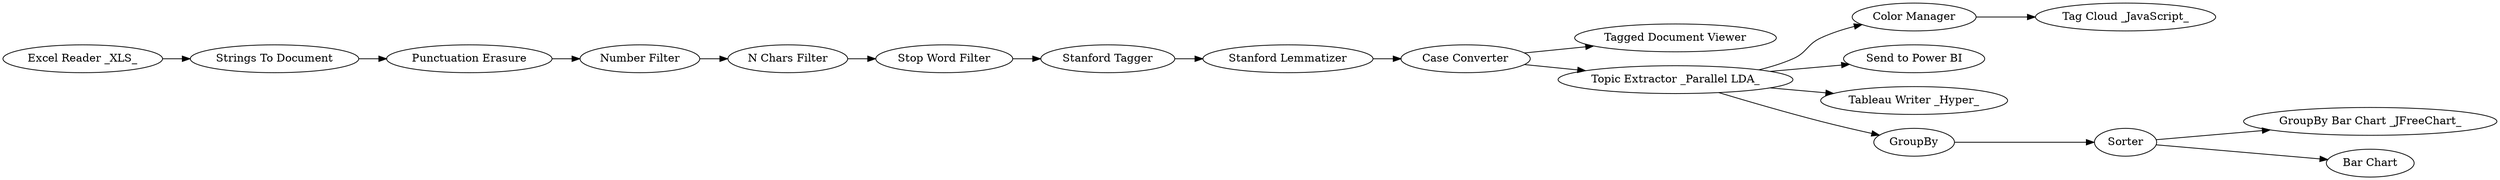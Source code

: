 digraph {
	"393759583818990309_33" [label="Case Converter"]
	"393759583818990309_30" [label="Number Filter"]
	"3195451692474366991_771" [label="Strings To Document"]
	"3195451692474366991_773" [label="GroupBy Bar Chart _JFreeChart_"]
	"393759583818990309_43" [label="Tagged Document Viewer"]
	"3195451692474366991_769" [label="Color Manager"]
	"3195451692474366991_776" [label="Send to Power BI"]
	"3195451692474366991_772" [label="Tableau Writer _Hyper_"]
	"393759583818990309_45" [label="Stanford Lemmatizer"]
	"3195451692474366991_296" [label="Topic Extractor _Parallel LDA_"]
	"3195451692474366991_774" [label=GroupBy]
	"3195451692474366991_770" [label="Excel Reader _XLS_"]
	"393759583818990309_29" [label="Punctuation Erasure"]
	"393759583818990309_42" [label="Stop Word Filter"]
	"3195451692474366991_768" [label="Tag Cloud _JavaScript_"]
	"393759583818990309_46" [label="Stanford Tagger"]
	"3195451692474366991_777" [label="Bar Chart"]
	"3195451692474366991_775" [label=Sorter]
	"393759583818990309_31" [label="N Chars Filter"]
	"393759583818990309_42" -> "393759583818990309_46"
	"393759583818990309_30" -> "393759583818990309_31"
	"3195451692474366991_774" -> "3195451692474366991_775"
	"393759583818990309_45" -> "393759583818990309_33"
	"3195451692474366991_296" -> "3195451692474366991_769"
	"393759583818990309_33" -> "393759583818990309_43"
	"3195451692474366991_769" -> "3195451692474366991_768"
	"3195451692474366991_296" -> "3195451692474366991_774"
	"3195451692474366991_770" -> "3195451692474366991_771"
	"3195451692474366991_296" -> "3195451692474366991_772"
	"3195451692474366991_775" -> "3195451692474366991_777"
	"3195451692474366991_296" -> "3195451692474366991_776"
	"393759583818990309_46" -> "393759583818990309_45"
	"393759583818990309_33" -> "3195451692474366991_296"
	"3195451692474366991_771" -> "393759583818990309_29"
	"3195451692474366991_775" -> "3195451692474366991_773"
	"393759583818990309_31" -> "393759583818990309_42"
	"393759583818990309_29" -> "393759583818990309_30"
	rankdir=LR
}
